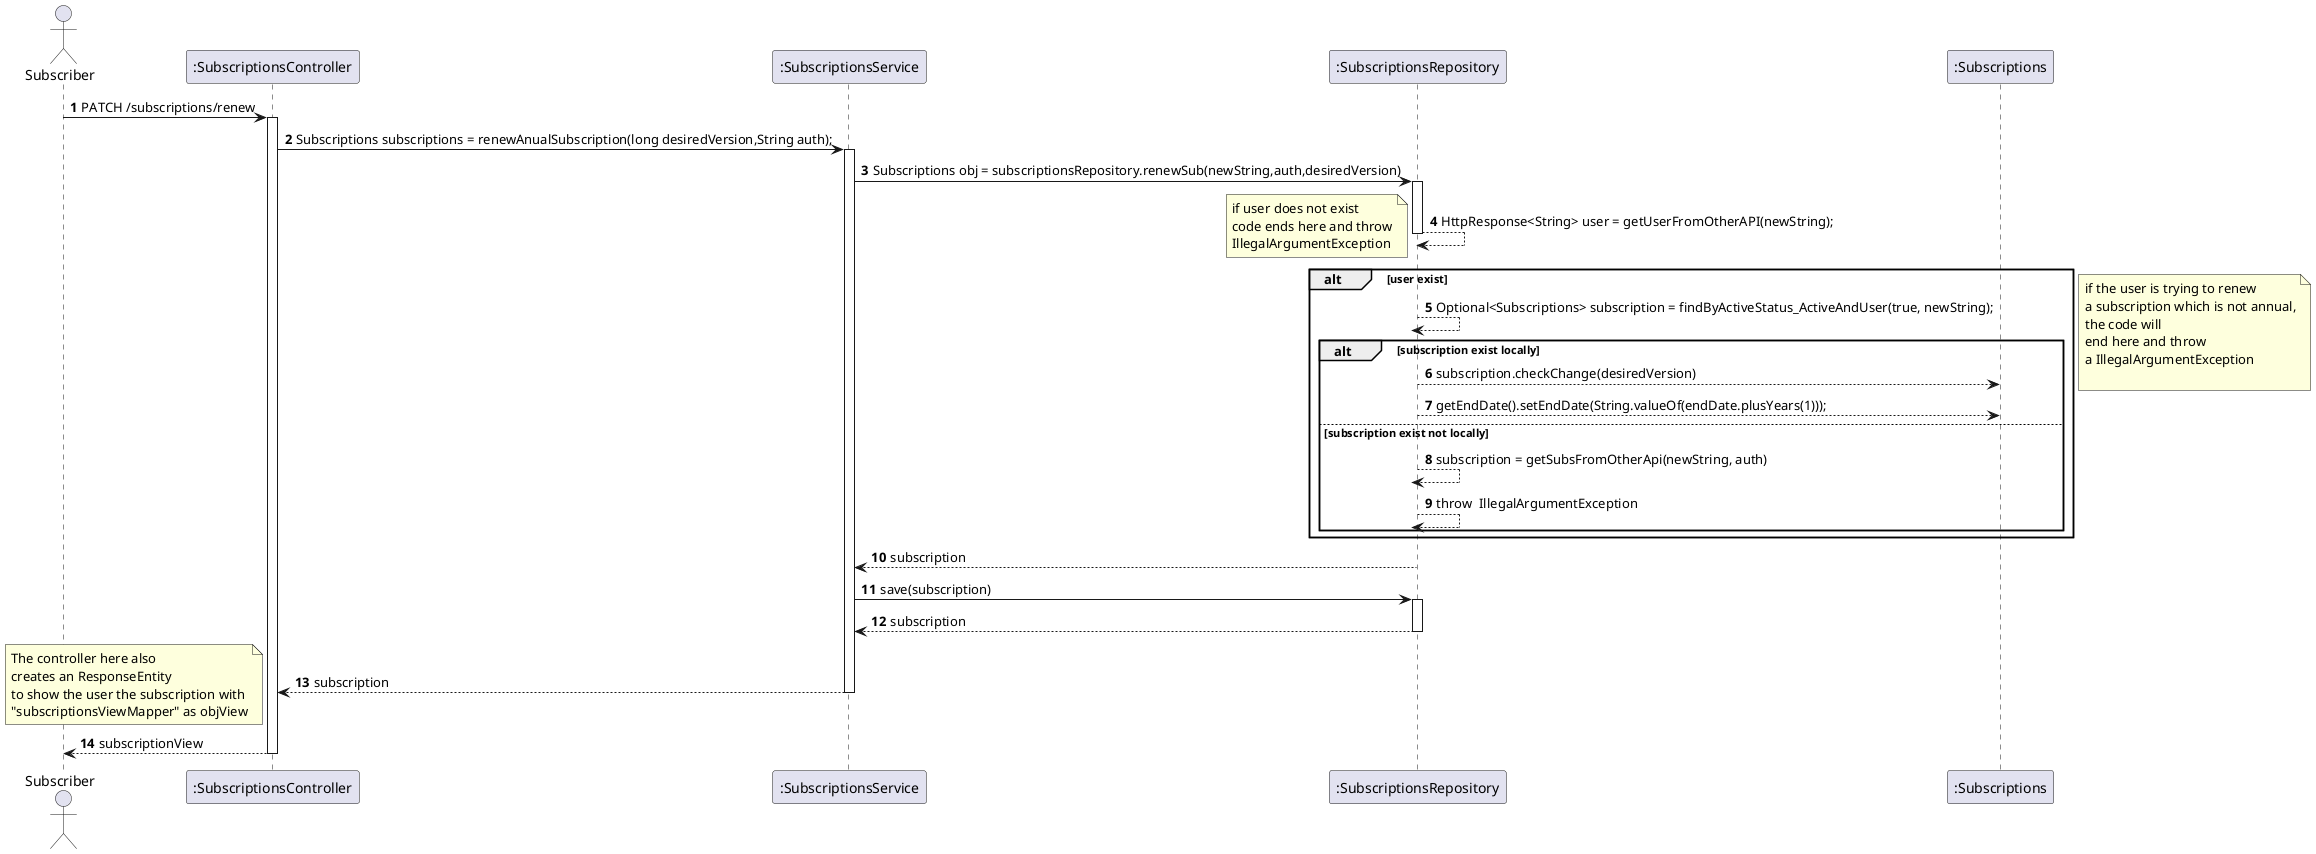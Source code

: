 @startuml
'https://plantuml.com/sequence-diagram
autoactivate on
autonumber


actor "Subscriber" as Ac
participant ":SubscriptionsController" as Ctrl
participant ":SubscriptionsService" as Serv
participant ":SubscriptionsRepository" as SubRepo
participant ":Subscriptions" as Sub


Ac -> Ctrl : PATCH /subscriptions/renew
Ctrl -> Serv : Subscriptions subscriptions = renewAnualSubscription(long desiredVersion,String auth);
Serv -> SubRepo:Subscriptions obj = subscriptionsRepository.renewSub(newString,auth,desiredVersion)

SubRepo --> SubRepo: HttpResponse<String> user = getUserFromOtherAPI(newString);
note left
  if user does not exist
  code ends here and throw
  IllegalArgumentException
end note
alt user exist
    SubRepo --> SubRepo:Optional<Subscriptions> subscription = findByActiveStatus_ActiveAndUser(true, newString);
        alt subscription exist locally
         SubRepo --> Sub:  subscription.checkChange(desiredVersion)
         SubRepo --> Sub:  getEndDate().setEndDate(String.valueOf(endDate.plusYears(1)));
         else subscription exist not locally
         SubRepo --> SubRepo: subscription = getSubsFromOtherApi(newString, auth)
         SubRepo --> SubRepo:throw  IllegalArgumentException
        end

end


note right
  if the user is trying to renew
  a subscription which is not annual,
  the code will
  end here and throw
  a IllegalArgumentException

end note

SubRepo --> Serv: subscription

Serv -> SubRepo: save(subscription)
SubRepo --> Serv: subscription
Serv --> Ctrl: subscription


note left
 The controller here also
 creates an ResponseEntity
 to show the user the subscription with
 "subscriptionsViewMapper" as objView
end note
Ac <-- Ctrl : subscriptionView

@enduml
